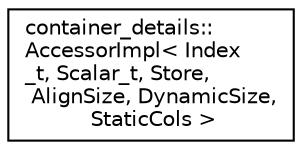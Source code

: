 digraph "Graphical Class Hierarchy"
{
 // LATEX_PDF_SIZE
  edge [fontname="Helvetica",fontsize="10",labelfontname="Helvetica",labelfontsize="10"];
  node [fontname="Helvetica",fontsize="10",shape=record];
  rankdir="LR";
  Node0 [label="container_details::\lAccessorImpl\< Index\l_t, Scalar_t, Store,\l AlignSize, DynamicSize,\l StaticCols \>",height=0.2,width=0.4,color="black", fillcolor="white", style="filled",URL="$classcontainer__details_1_1AccessorImpl_3_01Index__t_00_01Scalar__t_00_01Store_00_01AlignSize_00f80936387ab6a32a7950ac87d91a2950.html",tooltip=" "];
}
